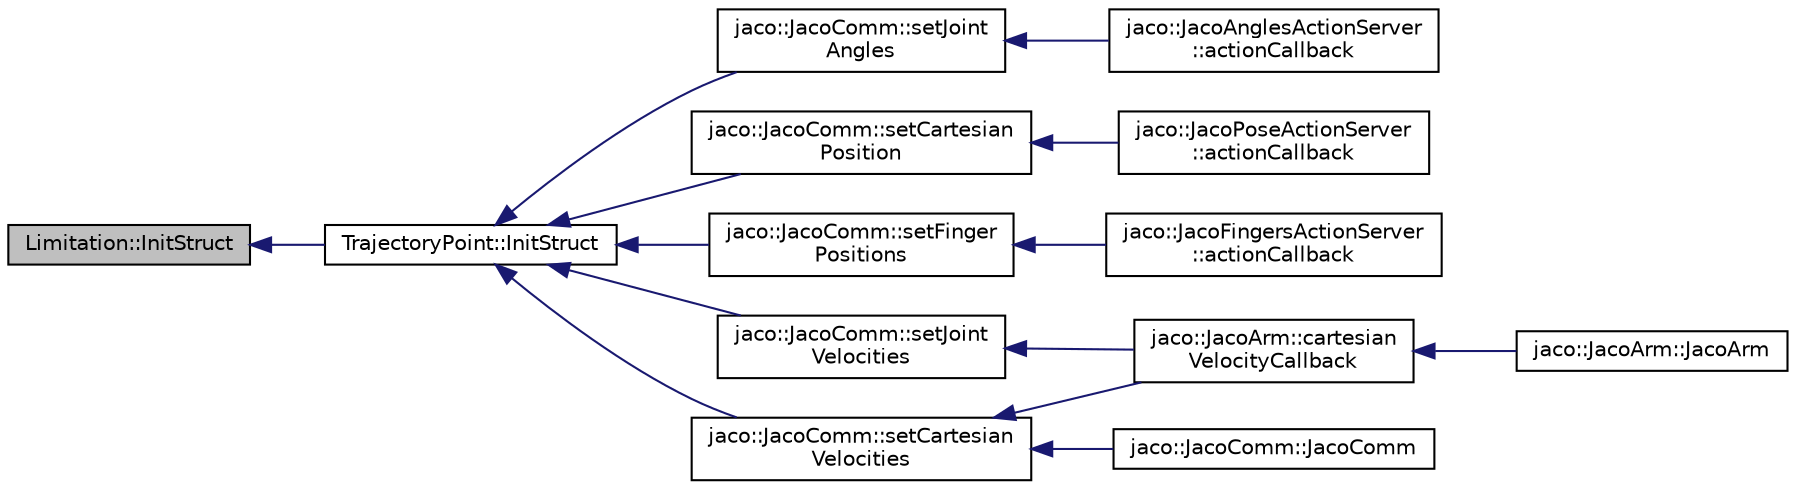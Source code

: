 digraph "Limitation::InitStruct"
{
  edge [fontname="Helvetica",fontsize="10",labelfontname="Helvetica",labelfontsize="10"];
  node [fontname="Helvetica",fontsize="10",shape=record];
  rankdir="LR";
  Node1 [label="Limitation::InitStruct",height=0.2,width=0.4,color="black", fillcolor="grey75", style="filled", fontcolor="black"];
  Node1 -> Node2 [dir="back",color="midnightblue",fontsize="10",style="solid"];
  Node2 [label="TrajectoryPoint::InitStruct",height=0.2,width=0.4,color="black", fillcolor="white", style="filled",URL="$struct_trajectory_point.html#a1a9f12ad88f5011c6a4644792fa67f99"];
  Node2 -> Node3 [dir="back",color="midnightblue",fontsize="10",style="solid"];
  Node3 [label="jaco::JacoComm::setJoint\lAngles",height=0.2,width=0.4,color="black", fillcolor="white", style="filled",URL="$classjaco_1_1_jaco_comm.html#ad53fa0c190d41da8430de2e9bf997f05",tooltip="Sends a joint angle command to the Jaco arm. "];
  Node3 -> Node4 [dir="back",color="midnightblue",fontsize="10",style="solid"];
  Node4 [label="jaco::JacoAnglesActionServer\l::actionCallback",height=0.2,width=0.4,color="black", fillcolor="white", style="filled",URL="$classjaco_1_1_jaco_angles_action_server.html#a3a3da8fd412f2311534246d2287a5b90"];
  Node2 -> Node5 [dir="back",color="midnightblue",fontsize="10",style="solid"];
  Node5 [label="jaco::JacoComm::setCartesian\lPosition",height=0.2,width=0.4,color="black", fillcolor="white", style="filled",URL="$classjaco_1_1_jaco_comm.html#a7a7375d2609c81f0a03974b06ca07be0",tooltip="Sends a cartesian coordinate trajectory to the Jaco arm. "];
  Node5 -> Node6 [dir="back",color="midnightblue",fontsize="10",style="solid"];
  Node6 [label="jaco::JacoPoseActionServer\l::actionCallback",height=0.2,width=0.4,color="black", fillcolor="white", style="filled",URL="$classjaco_1_1_jaco_pose_action_server.html#a82396bb5f219f54518a80493bfd38f26"];
  Node2 -> Node7 [dir="back",color="midnightblue",fontsize="10",style="solid"];
  Node7 [label="jaco::JacoComm::setFinger\lPositions",height=0.2,width=0.4,color="black", fillcolor="white", style="filled",URL="$classjaco_1_1_jaco_comm.html#a5cdc217373b923f7de2ed468150281fa",tooltip="Sets the finger positions. "];
  Node7 -> Node8 [dir="back",color="midnightblue",fontsize="10",style="solid"];
  Node8 [label="jaco::JacoFingersActionServer\l::actionCallback",height=0.2,width=0.4,color="black", fillcolor="white", style="filled",URL="$classjaco_1_1_jaco_fingers_action_server.html#a642f494b27d513457e9f29de7a4b31b6"];
  Node2 -> Node9 [dir="back",color="midnightblue",fontsize="10",style="solid"];
  Node9 [label="jaco::JacoComm::setJoint\lVelocities",height=0.2,width=0.4,color="black", fillcolor="white", style="filled",URL="$classjaco_1_1_jaco_comm.html#af269b1c8d8b1f32c1003ca2e464252f0",tooltip="Set the angular velocity of the joints. "];
  Node9 -> Node10 [dir="back",color="midnightblue",fontsize="10",style="solid"];
  Node10 [label="jaco::JacoArm::cartesian\lVelocityCallback",height=0.2,width=0.4,color="black", fillcolor="white", style="filled",URL="$classjaco_1_1_jaco_arm.html#a091f2eaffef84362f69e3b49482982db"];
  Node10 -> Node11 [dir="back",color="midnightblue",fontsize="10",style="solid"];
  Node11 [label="jaco::JacoArm::JacoArm",height=0.2,width=0.4,color="black", fillcolor="white", style="filled",URL="$classjaco_1_1_jaco_arm.html#ab29d25cb3b4bafdc523cbe271c801681"];
  Node2 -> Node12 [dir="back",color="midnightblue",fontsize="10",style="solid"];
  Node12 [label="jaco::JacoComm::setCartesian\lVelocities",height=0.2,width=0.4,color="black", fillcolor="white", style="filled",URL="$classjaco_1_1_jaco_comm.html#a468352480a437cc2144c8d4d289815a5",tooltip="Set the cartesian velocity of the tool tip. "];
  Node12 -> Node10 [dir="back",color="midnightblue",fontsize="10",style="solid"];
  Node12 -> Node13 [dir="back",color="midnightblue",fontsize="10",style="solid"];
  Node13 [label="jaco::JacoComm::JacoComm",height=0.2,width=0.4,color="black", fillcolor="white", style="filled",URL="$classjaco_1_1_jaco_comm.html#acdf234ee7f30cf5ead4f41beb3481521"];
}
